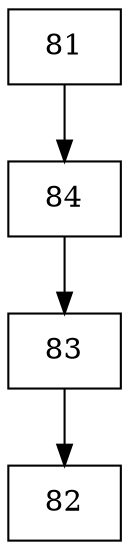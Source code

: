 digraph G {
  node [shape=record];
  node0 [label="{81}"];
  node0 -> node1;
  node1 [label="{84}"];
  node1 -> node2;
  node2 [label="{83}"];
  node2 -> node3;
  node3 [label="{82}"];
}
